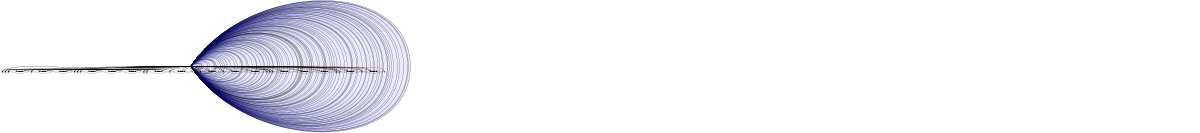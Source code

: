 digraph model {
  orientation = portrait;
  graph [ rankdir = "TB", ranksep="0.1", nodesep="0.05", size="8!" ];
  node [ fontname = "Helvetica", fontsize="6.0", shape="point", margin="0.01", height="0.1", width="0.5" ];
  edge [ fontname = "Helvetica", arrowsize=".3", arrowhead="normal", fontsize="6.0", margin="0.05" ];
None [shape=none, style=invis, width=0.1, height=0.1]
None->0
{rank = source; None}
"3-0-0-0-0-1" [label="1" , shape=diamond, width=0.05, height=0.05, fontsize=11, xlabel=" "];
0->"3-0-0-0-0-1"[penwidth="1.7075701760979363",label = "  "];"3-0-0-0-0-1"->0[penwidth="1.7075701760979363",label = "  "];0->0[penwidth="1.7075701760979363",label = "  "];"3-0-0-0-1-1" [label="1" , shape=diamond, width=0.05, height=0.05, fontsize=11, xlabel=" "];
0->"3-0-0-0-1-1"[penwidth="1.7075701760979363",label = "  "];"3-0-0-0-1-1"->0[penwidth="1.7075701760979363",label = "  "];0->0[penwidth="1.7075701760979363",label = "  "];0->0[penwidth="1.7075701760979363",label = "  "];"0-0-0-0-2-8" [label="8" , shape=diamond, width=0.05, height=0.05, fontsize=11, xlabel=" "];
0->"0-0-0-0-2-8"[penwidth="1.7075701760979363",label = "  "];"0-0-0-0-2-8"->0[penwidth="1.7075701760979363",label = "  "];"13-0-0-0-3-<function0>" [label="<function0>" , shape=diamond, width=0.05, height=0.05, fontsize=11, xlabel=" "];
0->"13-0-0-0-3-<function0>"[penwidth="1.7075701760979363",label = "  "];"13-0-0-0-3-<function0>"->0[penwidth="1.7075701760979363",label = "  "];0->0[style=dotted, color=blue,penwidth="1.7075701760979363",label = "  "];0->0[style=dotted, color=blue,penwidth="1.7075701760979363",label = "  "];0->0[style=dotted, color=blue,penwidth="1.7075701760979363",label = "  "];0->0[style=dotted, color=blue,penwidth="1.7075701760979363",label = "  "];0->0[style=dotted, color=blue,penwidth="1.7075701760979363",label = "  "];0->0[penwidth="1.7075701760979363",label = "  "];"3-0-0-0-4-1" [label="1" , shape=diamond, width=0.05, height=0.05, fontsize=11, xlabel=" "];
0->"3-0-0-0-4-1"[penwidth="1.7075701760979363",label = "  "];"3-0-0-0-4-1"->0[penwidth="1.7075701760979363",label = "  "];"13-0-0-0-5-<function0>" [label="<function0>" , shape=diamond, width=0.05, height=0.05, fontsize=11, xlabel=" "];
0->"13-0-0-0-5-<function0>"[penwidth="1.7075701760979363",label = "  "];"13-0-0-0-5-<function0>"->0[penwidth="1.7075701760979363",label = "  "];0->0[style=dotted, color=blue,penwidth="1.7075701760979363",label = "  "];0->0[style=dotted, color=blue,penwidth="1.7075701760979363",label = "  "];0->0[style=dotted, color=blue,penwidth="1.7075701760979363",label = "  "];0->0[penwidth="1.7075701760979363",label = "  "];0->0[style=dotted, color=blue,penwidth="1.7075701760979363",label = "  "];"13-0-0-0-6-<function0>" [label="<function0>" , shape=diamond, width=0.05, height=0.05, fontsize=11, xlabel=" "];
0->"13-0-0-0-6-<function0>"[penwidth="1.7075701760979363",label = "  "];"13-0-0-0-6-<function0>"->0[penwidth="1.7075701760979363",label = "  "];0->0[penwidth="1.7075701760979363",label = "  "];0->0[penwidth="1.7075701760979363",label = "  "];0->0[style=dotted, color=blue,penwidth="1.7075701760979363",label = "  "];0->0[penwidth="1.7075701760979363",label = "  "];0->0[style=dotted, color=blue,penwidth="1.7075701760979363",label = "  "];0->0[style=dotted, color=blue,penwidth="1.7075701760979363",label = "  "];0->0[style=dotted, color=blue,penwidth="1.7075701760979363",label = "  "];0->0[style=dotted, color=blue,penwidth="1.7075701760979363",label = "  "];0->0[style=dotted, color=blue,penwidth="1.7075701760979363",label = "  "];0->0[penwidth="1.7075701760979363",label = "  "];0->0[style=dotted, color=blue,penwidth="1.7075701760979363",label = "  "];0->0[style=dotted, color=blue,penwidth="1.7075701760979363",label = "  "];0->0[penwidth="1.7075701760979363",label = "  "];0->0[style=dotted, color=blue,penwidth="1.7075701760979363",label = "  "];0->0[style=dotted, color=blue,penwidth="1.7075701760979363",label = "  "];0->0[style=dotted, color=blue,penwidth="1.7075701760979363",label = "  "];0->0[style=dotted, color=blue,penwidth="1.7075701760979363",label = "  "];0->0[style=dotted, color=blue,penwidth="1.7075701760979363",label = "  "];0->0[penwidth="1.7075701760979363",label = "  "];"3-0-0-0-7-1" [label="1" , shape=diamond, width=0.05, height=0.05, fontsize=11, xlabel=" "];
0->"3-0-0-0-7-1"[penwidth="1.7075701760979363",label = "  "];"3-0-0-0-7-1"->0[penwidth="1.7075701760979363",label = "  "];0->0[style=dotted, color=blue,penwidth="1.7075701760979363",label = "  "];0->0[penwidth="1.7075701760979363",label = "  "];0->0[penwidth="1.7075701760979363",label = "  "];0->0[penwidth="1.7075701760979363",label = "  "];0->0[style=dotted, color=blue,penwidth="1.7075701760979363",label = "  "];0->0[style=dotted, color=blue,penwidth="1.7075701760979363",label = "  "];0->0[style=dotted, color=blue,penwidth="1.7075701760979363",label = "  "];0->0[style=dotted, color=blue,penwidth="1.7075701760979363",label = "  "];0->0[style=dotted, color=blue,penwidth="1.7075701760979363",label = "  "];0->0[penwidth="1.7075701760979363",label = "  "];0->0[style=dotted, color=blue,penwidth="1.7075701760979363",label = "  "];0->0[style=dotted, color=blue,penwidth="1.7075701760979363",label = "  "];0->0[penwidth="1.7075701760979363",label = "  "];0->0[style=dotted, color=blue,penwidth="1.7075701760979363",label = "  "];0->0[style=dotted, color=blue,penwidth="1.7075701760979363",label = "  "];0->0[penwidth="1.7075701760979363",label = "  "];0->0[style=dotted, color=blue,penwidth="1.7075701760979363",label = "  "];0->0[style=dotted, color=blue,penwidth="1.7075701760979363",label = "  "];0->0[style=dotted, color=blue,penwidth="1.7075701760979363",label = "  "];0->0[penwidth="1.7075701760979363",label = "  "];0->0[style=dotted, color=blue,penwidth="1.7075701760979363",label = "  "];0->0[style=dotted, color=blue,penwidth="1.7075701760979363",label = "  "];0->0[style=dotted, color=blue,penwidth="1.7075701760979363",label = "  "];0->0[style=dotted, color=blue,penwidth="1.7075701760979363",label = "  "];0->0[penwidth="1.7075701760979363",label = "  "];"0-0-0-0-8-8" [label="8" , shape=diamond, width=0.05, height=0.05, fontsize=11, xlabel=" "];
0->"0-0-0-0-8-8"[penwidth="1.7075701760979363",label = "  "];"0-0-0-0-8-8"->0[penwidth="1.7075701760979363",label = "  "];0->0[style=dotted, color=blue,penwidth="1.7075701760979363",label = "  "];0->0[style=dotted, color=blue,penwidth="1.7075701760979363",label = "  "];0->0[style=dotted, color=blue,penwidth="1.7075701760979363",label = "  "];0->0[style=dotted, color=blue,penwidth="1.7075701760979363",label = "  "];0->0[style=dotted, color=blue,penwidth="1.7075701760979363",label = "  "];0->0[penwidth="1.7075701760979363",label = "  "];"3-0-0-0-9-1" [label="1" , shape=diamond, width=0.05, height=0.05, fontsize=11, xlabel=" "];
0->"3-0-0-0-9-1"[penwidth="1.7075701760979363",label = "  "];"3-0-0-0-9-1"->0[penwidth="1.7075701760979363",label = "  "];0->0[style=dotted, color=blue,penwidth="1.7075701760979363",label = "  "];0->0[style=dotted, color=blue,penwidth="1.7075701760979363",label = "  "];0->0[style=dotted, color=blue,penwidth="1.7075701760979363",label = "  "];0->0[penwidth="1.7075701760979363",label = "  "];0->0[style=dotted, color=blue,penwidth="1.7075701760979363",label = "  "];0->0[style=dotted, color=blue,penwidth="1.7075701760979363",label = "  "];0->0[style=dotted, color=blue,penwidth="1.7075701760979363",label = "  "];0->0[style=dotted, color=blue,penwidth="1.7075701760979363",label = "  "];0->0[style=dotted, color=blue,penwidth="1.7075701760979363",label = "  "];0->0[penwidth="1.7075701760979363",label = "  "];0->0[penwidth="1.7075701760979363",label = "  "];0->0[penwidth="1.7075701760979363",label = "  "];0->0[style=dotted, color=blue,penwidth="1.7075701760979363",label = "  "];0->0[style=dotted, color=blue,penwidth="1.7075701760979363",label = "  "];0->0[style=dotted, color=blue,penwidth="1.7075701760979363",label = "  "];0->0[style=dotted, color=blue,penwidth="1.7075701760979363",label = "  "];0->0[style=dotted, color=blue,penwidth="1.7075701760979363",label = "  "];"13-0-0-0-10-<function0>" [label="<function0>" , shape=diamond, width=0.05, height=0.05, fontsize=11, xlabel=" "];
0->"13-0-0-0-10-<function0>"[penwidth="1.7075701760979363",label = "  "];"13-0-0-0-10-<function0>"->0[penwidth="1.7075701760979363",label = "  "];0->0[penwidth="1.7075701760979363",label = "  "];0->0[style=dotted, color=blue,penwidth="1.7075701760979363",label = "  "];0->0[penwidth="1.7075701760979363",label = "  "];0->0[style=dotted, color=blue,penwidth="1.7075701760979363",label = "  "];0->0[style=dotted, color=blue,penwidth="1.7075701760979363",label = "  "];0->0[style=dotted, color=blue,penwidth="1.7075701760979363",label = "  "];"13-0-0-0-11-<function0>" [label="<function0>" , shape=diamond, width=0.05, height=0.05, fontsize=11, xlabel=" "];
0->"13-0-0-0-11-<function0>"[penwidth="1.7075701760979363",label = "  "];"13-0-0-0-11-<function0>"->0[penwidth="1.7075701760979363",label = "  "];0->0[style=dotted, color=blue,penwidth="1.7075701760979363",label = "  "];0->0[style=dotted, color=blue,penwidth="1.7075701760979363",label = "  "];0->0[penwidth="1.7075701760979363",label = "  "];0->0[style=dotted, color=blue,penwidth="1.7075701760979363",label = "  "];0->0[style=dotted, color=blue,penwidth="1.7075701760979363",label = "  "];0->0[style=dotted, color=blue,penwidth="1.7075701760979363",label = "  "];"13-0-0-0-12-<function0>" [label="<function0>" , shape=diamond, width=0.05, height=0.05, fontsize=11, xlabel=" "];
0->"13-0-0-0-12-<function0>"[penwidth="1.7075701760979363",label = "  "];"13-0-0-0-12-<function0>"->0[penwidth="1.7075701760979363",label = "  "];0->0[style=dotted, color=blue,penwidth="1.7075701760979363",label = "  "];0->0[style=dotted, color=blue,penwidth="1.7075701760979363",label = "  "];0->0[penwidth="1.7075701760979363",label = "  "];0->0[penwidth="1.7075701760979363",label = "  "];0->0[style=dotted, color=blue,penwidth="1.7075701760979363",label = "  "];0->0[style=dotted, color=blue,penwidth="1.7075701760979363",label = "  "];0->0[style=dotted, color=blue,penwidth="1.7075701760979363",label = "  "];0->0[style=dotted, color=blue,penwidth="1.7075701760979363",label = "  "];0->0[penwidth="1.7075701760979363",label = "  "];0->0[style=dotted, color=blue,penwidth="1.7075701760979363",label = "  "];0->0[style=dotted, color=blue,penwidth="1.7075701760979363",label = "  "];0->0[style=dotted, color=blue,penwidth="1.7075701760979363",label = "  "];0->0[style=dotted, color=blue,penwidth="1.7075701760979363",label = "  "];0->0[penwidth="1.7075701760979363",label = "  "];0->0[penwidth="1.7075701760979363",label = "  "];0->0[style=dotted, color=blue,penwidth="1.7075701760979363",label = "  "];0->0[style=dotted, color=blue,penwidth="1.7075701760979363",label = "  "];0->0[style=dotted, color=blue,penwidth="1.7075701760979363",label = "  "];0->0[style=dotted, color=blue,penwidth="1.7075701760979363",label = "  "];0->0[penwidth="1.7075701760979363",label = "  "];0->0[style=dotted, color=blue,penwidth="1.7075701760979363",label = "  "];0->0[style=dotted, color=blue,penwidth="1.7075701760979363",label = "  "];0->0[penwidth="1.7075701760979363",label = "  "];"7-0-0-0-13-6" [label="6" , shape=diamond, width=0.05, height=0.05, fontsize=11, xlabel=" "];
0->"7-0-0-0-13-6"[penwidth="1.7075701760979363",label = "  "];"7-0-0-0-13-6"->0[penwidth="1.7075701760979363",label = "  "];0->0[style=dotted, color=blue,penwidth="1.7075701760979363",label = "  "];0->0[style=dotted, color=blue,penwidth="1.7075701760979363",label = "  "];0->0[style=dotted, color=blue,penwidth="1.7075701760979363",label = "  "];0->0[penwidth="1.7075701760979363",label = "  "];0->0[penwidth="1.7075701760979363",label = "  "];0->0[style=dotted, color=blue,penwidth="1.7075701760979363",label = "  "];0->0[style=dotted, color=blue,penwidth="1.7075701760979363",label = "  "];0->0[style=dotted, color=blue,penwidth="1.7075701760979363",label = "  "];0->0[style=dotted, color=blue,penwidth="1.7075701760979363",label = "  "];0->0[style=dotted, color=blue,penwidth="1.7075701760979363",label = "  "];0->0[penwidth="1.7075701760979363",label = "  "];0->0[penwidth="1.7075701760979363",label = "  "];"7-0-0-0-14-6" [label="6" , shape=diamond, width=0.05, height=0.05, fontsize=11, xlabel=" "];
0->"7-0-0-0-14-6"[penwidth="1.7075701760979363",label = "  "];"7-0-0-0-14-6"->0[penwidth="1.7075701760979363",label = "  "];0->0[style=dotted, color=blue,penwidth="1.7075701760979363",label = "  "];0->0[penwidth="1.7075701760979363",label = "  "];0->0[style=dotted, color=blue,penwidth="1.7075701760979363",label = "  "];0->0[style=dotted, color=blue,penwidth="1.7075701760979363",label = "  "];0->0[penwidth="1.7075701760979363",label = "  "];0->0[style=dotted, color=blue,penwidth="1.7075701760979363",label = "  "];"13-0-0-0-15-<function0>" [label="<function0>" , shape=diamond, width=0.05, height=0.05, fontsize=11, xlabel=" "];
0->"13-0-0-0-15-<function0>"[penwidth="1.7075701760979363",label = "  "];"13-0-0-0-15-<function0>"->0[penwidth="1.7075701760979363",label = "  "];0->0[style=dotted, color=blue,penwidth="1.7075701760979363",label = "  "];0->0[penwidth="1.7075701760979363",label = "  "];0->0[style=dotted, color=blue,penwidth="1.7075701760979363",label = "  "];0->0[style=dotted, color=blue,penwidth="1.7075701760979363",label = "  "];0->0[style=dotted, color=blue,penwidth="1.7075701760979363",label = "  "];0->0[style=dotted, color=blue,penwidth="1.7075701760979363",label = "  "];0->0[style=dotted, color=blue,penwidth="1.7075701760979363",label = "  "];0->0[penwidth="1.7075701760979363",label = "  "];0->0[style=dotted, color=blue,penwidth="1.7075701760979363",label = "  "];0->0[style=dotted, color=blue,penwidth="1.7075701760979363",label = "  "];0->0[penwidth="1.7075701760979363",label = "  "];"3-0-0-0-16-1" [label="1" , shape=diamond, width=0.05, height=0.05, fontsize=11, xlabel=" "];
0->"3-0-0-0-16-1"[penwidth="1.7075701760979363",label = "  "];"3-0-0-0-16-1"->0[penwidth="1.7075701760979363",label = "  "];0->0[style=dotted, color=blue,penwidth="1.7075701760979363",label = "  "];"13-0-0-0-17-<function0>" [label="<function0>" , shape=diamond, width=0.05, height=0.05, fontsize=11, xlabel=" "];
0->"13-0-0-0-17-<function0>"[penwidth="1.7075701760979363",label = "  "];"13-0-0-0-17-<function0>"->0[penwidth="1.7075701760979363",label = "  "];0->0[style=dotted, color=blue,penwidth="1.7075701760979363",label = "  "];0->0[style=dotted, color=blue,penwidth="1.7075701760979363",label = "  "];0->0[style=dotted, color=blue,penwidth="1.7075701760979363",label = "  "];0->0[style=dotted, color=blue,penwidth="1.7075701760979363",label = "  "];0->0[penwidth="1.7075701760979363",label = "  "];0->0[style=dotted, color=blue,penwidth="1.7075701760979363",label = "  "];0->0[style=dotted, color=blue,penwidth="1.7075701760979363",label = "  "];0->0[style=dotted, color=blue,penwidth="1.7075701760979363",label = "  "];0->0[style=dotted, color=blue,penwidth="1.7075701760979363",label = "  "];0->0[style=dotted, color=blue,penwidth="1.7075701760979363",label = "  "];0->0[penwidth="1.7075701760979363",label = "  "];0->0[penwidth="1.7075701760979363",label = "  "];0->0[style=dotted, color=blue,penwidth="1.7075701760979363",label = "  "];0->0[style=dotted, color=blue,penwidth="1.7075701760979363",label = "  "];0->0[penwidth="1.7075701760979363",label = "  "];0->1[color=red,penwidth="1.7075701760979363",label = "  "];"0-0-0-0-18-8" [label="8" , shape=diamond, width=0.05, height=0.05, fontsize=11, xlabel=" "];
0->"0-0-0-0-18-8"[penwidth="1.7075701760979363",label = "  "];"0-0-0-0-18-8"->0[penwidth="1.7075701760979363",label = "  "];0->0[penwidth="1.7075701760979363",label = "  "];0->0[penwidth="1.7075701760979363",label = "  "];"3-0-0-0-19-1" [label="1" , shape=diamond, width=0.05, height=0.05, fontsize=11, xlabel=" "];
0->"3-0-0-0-19-1"[penwidth="1.7075701760979363",label = "  "];"3-0-0-0-19-1"->0[penwidth="1.7075701760979363",label = "  "];0->0[penwidth="1.7075701760979363",label = "  "];0->0[penwidth="1.7075701760979363",label = "  "];"0-0-0-0-20-8" [label="8" , shape=diamond, width=0.05, height=0.05, fontsize=11, xlabel=" "];
0->"0-0-0-0-20-8"[penwidth="1.7075701760979363",label = "  "];"0-0-0-0-20-8"->0[penwidth="1.7075701760979363",label = "  "];"13-0-0-0-21-<function0>" [label="<function0>" , shape=diamond, width=0.05, height=0.05, fontsize=11, xlabel=" "];
0->"13-0-0-0-21-<function0>"[penwidth="1.7075701760979363",label = "  "];"13-0-0-0-21-<function0>"->0[penwidth="1.7075701760979363",label = "  "];0->0[style=dotted, color=blue,penwidth="1.7075701760979363",label = "  "];0->0[style=dotted, color=blue,penwidth="1.7075701760979363",label = "  "];0->0[style=dotted, color=blue,penwidth="1.7075701760979363",label = "  "];0->0[style=dotted, color=blue,penwidth="1.7075701760979363",label = "  "];0->0[style=dotted, color=blue,penwidth="1.7075701760979363",label = "  "];0->0[penwidth="1.7075701760979363",label = "  "];"3-0-0-0-22-1" [label="1" , shape=diamond, width=0.05, height=0.05, fontsize=11, xlabel=" "];
0->"3-0-0-0-22-1"[penwidth="1.7075701760979363",label = "  "];"3-0-0-0-22-1"->0[penwidth="1.7075701760979363",label = "  "];"13-0-0-0-23-<function0>" [label="<function0>" , shape=diamond, width=0.05, height=0.05, fontsize=11, xlabel=" "];
0->"13-0-0-0-23-<function0>"[penwidth="1.7075701760979363",label = "  "];"13-0-0-0-23-<function0>"->0[penwidth="1.7075701760979363",label = "  "];0->0[style=dotted, color=blue,penwidth="1.7075701760979363",label = "  "];0->0[style=dotted, color=blue,penwidth="1.7075701760979363",label = "  "];0->0[style=dotted, color=blue,penwidth="1.7075701760979363",label = "  "];0->0[penwidth="1.7075701760979363",label = "  "];0->0[style=dotted, color=blue,penwidth="1.7075701760979363",label = "  "];"13-0-0-0-24-<function0>" [label="<function0>" , shape=diamond, width=0.05, height=0.05, fontsize=11, xlabel=" "];
0->"13-0-0-0-24-<function0>"[penwidth="1.7075701760979363",label = "  "];"13-0-0-0-24-<function0>"->0[penwidth="1.7075701760979363",label = "  "];0->0[penwidth="1.7075701760979363",label = "  "];0->0[penwidth="1.7075701760979363",label = "  "];0->0[style=dotted, color=blue,penwidth="1.7075701760979363",label = "  "];0->0[penwidth="1.7075701760979363",label = "  "];0->0[style=dotted, color=blue,penwidth="1.7075701760979363",label = "  "];0->0[style=dotted, color=blue,penwidth="1.7075701760979363",label = "  "];0->0[style=dotted, color=blue,penwidth="1.7075701760979363",label = "  "];0->0[style=dotted, color=blue,penwidth="1.7075701760979363",label = "  "];0->0[style=dotted, color=blue,penwidth="1.7075701760979363",label = "  "];0->0[penwidth="1.7075701760979363",label = "  "];0->0[style=dotted, color=blue,penwidth="1.7075701760979363",label = "  "];0->0[style=dotted, color=blue,penwidth="1.7075701760979363",label = "  "];0->0[penwidth="1.7075701760979363",label = "  "];0->0[style=dotted, color=blue,penwidth="1.7075701760979363",label = "  "];0->0[style=dotted, color=blue,penwidth="1.7075701760979363",label = "  "];0->0[style=dotted, color=blue,penwidth="1.7075701760979363",label = "  "];0->0[style=dotted, color=blue,penwidth="1.7075701760979363",label = "  "];0->0[style=dotted, color=blue,penwidth="1.7075701760979363",label = "  "];0->0[penwidth="1.7075701760979363",label = "  "];"3-0-0-0-25-1" [label="1" , shape=diamond, width=0.05, height=0.05, fontsize=11, xlabel=" "];
0->"3-0-0-0-25-1"[penwidth="1.7075701760979363",label = "  "];"3-0-0-0-25-1"->0[penwidth="1.7075701760979363",label = "  "];0->0[style=dotted, color=blue,penwidth="1.7075701760979363",label = "  "];0->0[penwidth="1.7075701760979363",label = "  "];0->0[penwidth="1.7075701760979363",label = "  "];0->0[penwidth="1.7075701760979363",label = "  "];0->0[style=dotted, color=blue,penwidth="1.7075701760979363",label = "  "];0->0[style=dotted, color=blue,penwidth="1.7075701760979363",label = "  "];0->0[style=dotted, color=blue,penwidth="1.7075701760979363",label = "  "];0->0[style=dotted, color=blue,penwidth="1.7075701760979363",label = "  "];0->0[style=dotted, color=blue,penwidth="1.7075701760979363",label = "  "];0->0[penwidth="1.7075701760979363",label = "  "];0->0[style=dotted, color=blue,penwidth="1.7075701760979363",label = "  "];0->0[style=dotted, color=blue,penwidth="1.7075701760979363",label = "  "];0->0[penwidth="1.7075701760979363",label = "  "];0->0[style=dotted, color=blue,penwidth="1.7075701760979363",label = "  "];0->0[style=dotted, color=blue,penwidth="1.7075701760979363",label = "  "];0->0[penwidth="1.7075701760979363",label = "  "];0->0[style=dotted, color=blue,penwidth="1.7075701760979363",label = "  "];0->0[style=dotted, color=blue,penwidth="1.7075701760979363",label = "  "];0->0[style=dotted, color=blue,penwidth="1.7075701760979363",label = "  "];0->0[penwidth="1.7075701760979363",label = "  "];0->0[style=dotted, color=blue,penwidth="1.7075701760979363",label = "  "];0->0[style=dotted, color=blue,penwidth="1.7075701760979363",label = "  "];0->0[style=dotted, color=blue,penwidth="1.7075701760979363",label = "  "];0->0[style=dotted, color=blue,penwidth="1.7075701760979363",label = "  "];0->0[penwidth="1.7075701760979363",label = "  "];"0-0-0-0-26-8" [label="8" , shape=diamond, width=0.05, height=0.05, fontsize=11, xlabel=" "];
0->"0-0-0-0-26-8"[penwidth="1.7075701760979363",label = "  "];"0-0-0-0-26-8"->0[penwidth="1.7075701760979363",label = "  "];0->0[style=dotted, color=blue,penwidth="1.7075701760979363",label = "  "];0->0[style=dotted, color=blue,penwidth="1.7075701760979363",label = "  "];0->0[style=dotted, color=blue,penwidth="1.7075701760979363",label = "  "];0->0[style=dotted, color=blue,penwidth="1.7075701760979363",label = "  "];0->0[style=dotted, color=blue,penwidth="1.7075701760979363",label = "  "];0->0[penwidth="1.7075701760979363",label = "  "];"3-0-0-0-27-1" [label="1" , shape=diamond, width=0.05, height=0.05, fontsize=11, xlabel=" "];
0->"3-0-0-0-27-1"[penwidth="1.7075701760979363",label = "  "];"3-0-0-0-27-1"->0[penwidth="1.7075701760979363",label = "  "];0->0[style=dotted, color=blue,penwidth="1.7075701760979363",label = "  "];0->0[style=dotted, color=blue,penwidth="1.7075701760979363",label = "  "];0->0[style=dotted, color=blue,penwidth="1.7075701760979363",label = "  "];0->0[penwidth="1.7075701760979363",label = "  "];0->0[style=dotted, color=blue,penwidth="1.7075701760979363",label = "  "];0->0[style=dotted, color=blue,penwidth="1.7075701760979363",label = "  "];0->0[style=dotted, color=blue,penwidth="1.7075701760979363",label = "  "];0->0[style=dotted, color=blue,penwidth="1.7075701760979363",label = "  "];0->0[style=dotted, color=blue,penwidth="1.7075701760979363",label = "  "];0->0[penwidth="1.7075701760979363",label = "  "];0->0[penwidth="1.7075701760979363",label = "  "];0->0[penwidth="1.7075701760979363",label = "  "];0->0[style=dotted, color=blue,penwidth="1.7075701760979363",label = "  "];0->0[style=dotted, color=blue,penwidth="1.7075701760979363",label = "  "];0->0[style=dotted, color=blue,penwidth="1.7075701760979363",label = "  "];0->0[style=dotted, color=blue,penwidth="1.7075701760979363",label = "  "];0->0[style=dotted, color=blue,penwidth="1.7075701760979363",label = "  "];"13-0-0-0-28-<function0>" [label="<function0>" , shape=diamond, width=0.05, height=0.05, fontsize=11, xlabel=" "];
0->"13-0-0-0-28-<function0>"[penwidth="1.7075701760979363",label = "  "];"13-0-0-0-28-<function0>"->0[penwidth="1.7075701760979363",label = "  "];0->0[penwidth="1.7075701760979363",label = "  "];0->0[style=dotted, color=blue,penwidth="1.7075701760979363",label = "  "];0->0[penwidth="1.7075701760979363",label = "  "];0->0[style=dotted, color=blue,penwidth="1.7075701760979363",label = "  "];0->0[style=dotted, color=blue,penwidth="1.7075701760979363",label = "  "];0->0[style=dotted, color=blue,penwidth="1.7075701760979363",label = "  "];"13-0-0-0-29-<function0>" [label="<function0>" , shape=diamond, width=0.05, height=0.05, fontsize=11, xlabel=" "];
0->"13-0-0-0-29-<function0>"[penwidth="1.7075701760979363",label = "  "];"13-0-0-0-29-<function0>"->0[penwidth="1.7075701760979363",label = "  "];0->0[style=dotted, color=blue,penwidth="1.7075701760979363",label = "  "];0->0[style=dotted, color=blue,penwidth="1.7075701760979363",label = "  "];0->0[penwidth="1.7075701760979363",label = "  "];0->0[style=dotted, color=blue,penwidth="1.7075701760979363",label = "  "];0->0[style=dotted, color=blue,penwidth="1.7075701760979363",label = "  "];0->0[style=dotted, color=blue,penwidth="1.7075701760979363",label = "  "];"13-0-0-0-30-<function0>" [label="<function0>" , shape=diamond, width=0.05, height=0.05, fontsize=11, xlabel=" "];
0->"13-0-0-0-30-<function0>"[penwidth="1.7075701760979363",label = "  "];"13-0-0-0-30-<function0>"->0[penwidth="1.7075701760979363",label = "  "];0->0[style=dotted, color=blue,penwidth="1.7075701760979363",label = "  "];0->0[style=dotted, color=blue,penwidth="1.7075701760979363",label = "  "];0->0[penwidth="1.7075701760979363",label = "  "];0->0[penwidth="1.7075701760979363",label = "  "];0->0[style=dotted, color=blue,penwidth="1.7075701760979363",label = "  "];0->0[style=dotted, color=blue,penwidth="1.7075701760979363",label = "  "];0->0[style=dotted, color=blue,penwidth="1.7075701760979363",label = "  "];0->0[style=dotted, color=blue,penwidth="1.7075701760979363",label = "  "];0->0[penwidth="1.7075701760979363",label = "  "];0->0[style=dotted, color=blue,penwidth="1.7075701760979363",label = "  "];0->0[style=dotted, color=blue,penwidth="1.7075701760979363",label = "  "];0->0[style=dotted, color=blue,penwidth="1.7075701760979363",label = "  "];0->0[style=dotted, color=blue,penwidth="1.7075701760979363",label = "  "];0->0[penwidth="1.7075701760979363",label = "  "];0->0[penwidth="1.7075701760979363",label = "  "];0->0[style=dotted, color=blue,penwidth="1.7075701760979363",label = "  "];0->0[style=dotted, color=blue,penwidth="1.7075701760979363",label = "  "];0->0[style=dotted, color=blue,penwidth="1.7075701760979363",label = "  "];0->0[style=dotted, color=blue,penwidth="1.7075701760979363",label = "  "];0->0[penwidth="1.7075701760979363",label = "  "];0->0[style=dotted, color=blue,penwidth="1.7075701760979363",label = "  "];0->0[style=dotted, color=blue,penwidth="1.7075701760979363",label = "  "];0->0[penwidth="1.7075701760979363",label = "  "];"7-0-0-0-31-6" [label="6" , shape=diamond, width=0.05, height=0.05, fontsize=11, xlabel=" "];
0->"7-0-0-0-31-6"[penwidth="1.7075701760979363",label = "  "];"7-0-0-0-31-6"->0[penwidth="1.7075701760979363",label = "  "];0->0[style=dotted, color=blue,penwidth="1.7075701760979363",label = "  "];0->0[style=dotted, color=blue,penwidth="1.7075701760979363",label = "  "];0->0[style=dotted, color=blue,penwidth="1.7075701760979363",label = "  "];0->0[penwidth="1.7075701760979363",label = "  "];0->0[penwidth="1.7075701760979363",label = "  "];0->0[style=dotted, color=blue,penwidth="1.7075701760979363",label = "  "];0->0[style=dotted, color=blue,penwidth="1.7075701760979363",label = "  "];0->0[style=dotted, color=blue,penwidth="1.7075701760979363",label = "  "];0->0[style=dotted, color=blue,penwidth="1.7075701760979363",label = "  "];0->0[style=dotted, color=blue,penwidth="1.7075701760979363",label = "  "];0->0[penwidth="1.7075701760979363",label = "  "];0->0[penwidth="1.7075701760979363",label = "  "];"7-0-0-0-32-6" [label="6" , shape=diamond, width=0.05, height=0.05, fontsize=11, xlabel=" "];
0->"7-0-0-0-32-6"[penwidth="1.7075701760979363",label = "  "];"7-0-0-0-32-6"->0[penwidth="1.7075701760979363",label = "  "];0->0[style=dotted, color=blue,penwidth="1.7075701760979363",label = "  "];0->0[penwidth="1.7075701760979363",label = "  "];0->0[style=dotted, color=blue,penwidth="1.7075701760979363",label = "  "];0->0[style=dotted, color=blue,penwidth="1.7075701760979363",label = "  "];0->0[penwidth="1.7075701760979363",label = "  "];0->0[style=dotted, color=blue,penwidth="1.7075701760979363",label = "  "];"13-0-0-0-33-<function0>" [label="<function0>" , shape=diamond, width=0.05, height=0.05, fontsize=11, xlabel=" "];
0->"13-0-0-0-33-<function0>"[penwidth="1.7075701760979363",label = "  "];"13-0-0-0-33-<function0>"->0[penwidth="1.7075701760979363",label = "  "];0->0[style=dotted, color=blue,penwidth="1.7075701760979363",label = "  "];0->0[penwidth="1.7075701760979363",label = "  "];0->0[style=dotted, color=blue,penwidth="1.7075701760979363",label = "  "];0->0[style=dotted, color=blue,penwidth="1.7075701760979363",label = "  "];0->0[style=dotted, color=blue,penwidth="1.7075701760979363",label = "  "];0->0[style=dotted, color=blue,penwidth="1.7075701760979363",label = "  "];0->0[style=dotted, color=blue,penwidth="1.7075701760979363",label = "  "];0->0[penwidth="1.7075701760979363",label = "  "];0->0[style=dotted, color=blue,penwidth="1.7075701760979363",label = "  "];0->0[style=dotted, color=blue,penwidth="1.7075701760979363",label = "  "];0->0[penwidth="1.7075701760979363",label = "  "];"3-0-0-0-34-1" [label="1" , shape=diamond, width=0.05, height=0.05, fontsize=11, xlabel=" "];
0->"3-0-0-0-34-1"[penwidth="1.7075701760979363",label = "  "];"3-0-0-0-34-1"->0[penwidth="1.7075701760979363",label = "  "];0->0[style=dotted, color=blue,penwidth="1.7075701760979363",label = "  "];"13-0-0-0-35-<function0>" [label="<function0>" , shape=diamond, width=0.05, height=0.05, fontsize=11, xlabel=" "];
0->"13-0-0-0-35-<function0>"[penwidth="1.7075701760979363",label = "  "];"13-0-0-0-35-<function0>"->0[penwidth="1.7075701760979363",label = "  "];0->0[style=dotted, color=blue,penwidth="1.7075701760979363",label = "  "];0->0[style=dotted, color=blue,penwidth="1.7075701760979363",label = "  "];0->0[style=dotted, color=blue,penwidth="1.7075701760979363",label = "  "];0->0[style=dotted, color=blue,penwidth="1.7075701760979363",label = "  "];0->0[penwidth="1.7075701760979363",label = "  "];0->0[style=dotted, color=blue,penwidth="1.7075701760979363",label = "  "];0->0[style=dotted, color=blue,penwidth="1.7075701760979363",label = "  "];0->0[style=dotted, color=blue,penwidth="1.7075701760979363",label = "  "];0->0[style=dotted, color=blue,penwidth="1.7075701760979363",label = "  "];0->0[style=dotted, color=blue,penwidth="1.7075701760979363",label = "  "];0->0[penwidth="1.7075701760979363",label = "  "];0->0[penwidth="1.7075701760979363",label = "  "];0->0[style=dotted, color=blue,penwidth="1.7075701760979363",label = "  "];0->0[style=dotted, color=blue,penwidth="1.7075701760979363",label = "  "];0->0[penwidth="1.7075701760979363",label = "  "];0->2[color=red,penwidth="1.7075701760979363",label = "  "];}
